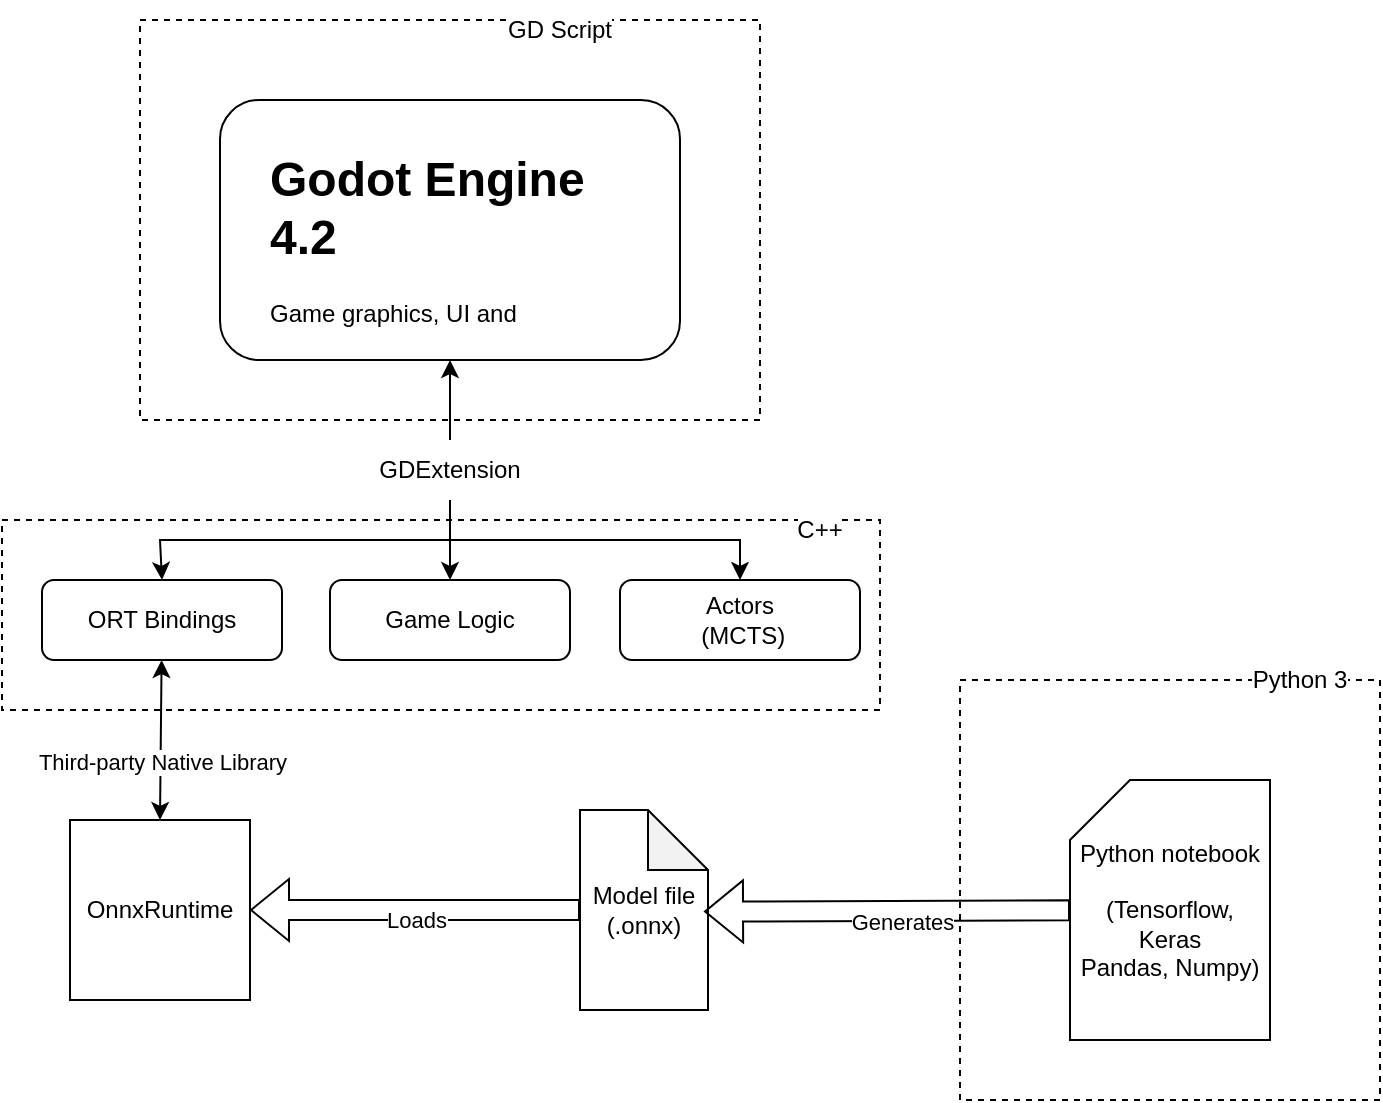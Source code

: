 <mxfile version="24.0.4" type="github">
  <diagram id="C5RBs43oDa-KdzZeNtuy" name="Page-1">
    <mxGraphModel dx="1195" dy="652" grid="1" gridSize="10" guides="1" tooltips="1" connect="1" arrows="1" fold="1" page="1" pageScale="1" pageWidth="827" pageHeight="1169" math="0" shadow="0">
      <root>
        <mxCell id="WIyWlLk6GJQsqaUBKTNV-0" />
        <mxCell id="WIyWlLk6GJQsqaUBKTNV-1" parent="WIyWlLk6GJQsqaUBKTNV-0" />
        <mxCell id="3fGGIHvvaYcJuYXYVN8o-9" value="" style="rounded=0;whiteSpace=wrap;html=1;dashed=1;fillColor=none;" parent="WIyWlLk6GJQsqaUBKTNV-1" vertex="1">
          <mxGeometry x="31" y="290" width="439" height="95" as="geometry" />
        </mxCell>
        <mxCell id="3fGGIHvvaYcJuYXYVN8o-8" value="" style="rounded=0;whiteSpace=wrap;html=1;dashed=1;fillColor=none;" parent="WIyWlLk6GJQsqaUBKTNV-1" vertex="1">
          <mxGeometry x="100" y="40" width="310" height="200" as="geometry" />
        </mxCell>
        <mxCell id="UXDGO51B-JHk0OsEOmkB-0" value="" style="rounded=1;whiteSpace=wrap;html=1;" parent="WIyWlLk6GJQsqaUBKTNV-1" vertex="1">
          <mxGeometry x="140" y="80" width="230" height="130" as="geometry" />
        </mxCell>
        <mxCell id="5fNJd2f6OvmdT7es6ovi-17" value="" style="edgeStyle=orthogonalEdgeStyle;rounded=0;orthogonalLoop=1;jettySize=auto;html=1;" edge="1" parent="WIyWlLk6GJQsqaUBKTNV-1" source="UXDGO51B-JHk0OsEOmkB-10" target="UXDGO51B-JHk0OsEOmkB-23">
          <mxGeometry relative="1" as="geometry" />
        </mxCell>
        <mxCell id="UXDGO51B-JHk0OsEOmkB-10" value="GDExtension&lt;br&gt;" style="text;html=1;strokeColor=none;fillColor=none;align=center;verticalAlign=middle;whiteSpace=wrap;rounded=0;labelBackgroundColor=default;" parent="WIyWlLk6GJQsqaUBKTNV-1" vertex="1">
          <mxGeometry x="225" y="250" width="60" height="30" as="geometry" />
        </mxCell>
        <mxCell id="UXDGO51B-JHk0OsEOmkB-11" value="ORT Bindings" style="rounded=1;whiteSpace=wrap;html=1;" parent="WIyWlLk6GJQsqaUBKTNV-1" vertex="1">
          <mxGeometry x="51" y="320" width="120" height="40" as="geometry" />
        </mxCell>
        <mxCell id="UXDGO51B-JHk0OsEOmkB-21" value="" style="endArrow=classic;html=1;rounded=0;entryX=0.5;entryY=0;entryDx=0;entryDy=0;exitX=0.5;exitY=1;exitDx=0;exitDy=0;" parent="WIyWlLk6GJQsqaUBKTNV-1" source="UXDGO51B-JHk0OsEOmkB-10" target="UXDGO51B-JHk0OsEOmkB-11" edge="1">
          <mxGeometry width="50" height="50" relative="1" as="geometry">
            <mxPoint x="250" y="300" as="sourcePoint" />
            <mxPoint x="231" y="310" as="targetPoint" />
            <Array as="points">
              <mxPoint x="255" y="300" />
              <mxPoint x="110" y="300" />
            </Array>
          </mxGeometry>
        </mxCell>
        <mxCell id="UXDGO51B-JHk0OsEOmkB-22" value="" style="endArrow=classic;html=1;rounded=0;" parent="WIyWlLk6GJQsqaUBKTNV-1" target="UXDGO51B-JHk0OsEOmkB-0" edge="1">
          <mxGeometry width="50" height="50" relative="1" as="geometry">
            <mxPoint x="255" y="250" as="sourcePoint" />
            <mxPoint x="301" y="310" as="targetPoint" />
          </mxGeometry>
        </mxCell>
        <mxCell id="UXDGO51B-JHk0OsEOmkB-23" value="Game Logic" style="rounded=1;whiteSpace=wrap;html=1;" parent="WIyWlLk6GJQsqaUBKTNV-1" vertex="1">
          <mxGeometry x="195" y="320" width="120" height="40" as="geometry" />
        </mxCell>
        <mxCell id="UXDGO51B-JHk0OsEOmkB-24" value="&lt;h1&gt;Godot Engine 4.2&lt;br&gt;&lt;/h1&gt;&lt;div&gt;Game graphics, UI and Networking functionality&lt;/div&gt;" style="text;html=1;strokeColor=none;fillColor=none;spacing=5;spacingTop=-20;whiteSpace=wrap;overflow=hidden;rounded=0;" parent="WIyWlLk6GJQsqaUBKTNV-1" vertex="1">
          <mxGeometry x="160" y="100" width="190" height="95" as="geometry" />
        </mxCell>
        <mxCell id="UXDGO51B-JHk0OsEOmkB-25" value="" style="whiteSpace=wrap;html=1;aspect=fixed;" parent="WIyWlLk6GJQsqaUBKTNV-1" vertex="1">
          <mxGeometry x="65" y="440" width="90" height="90" as="geometry" />
        </mxCell>
        <mxCell id="UXDGO51B-JHk0OsEOmkB-28" value="" style="endArrow=classic;startArrow=classic;html=1;rounded=0;exitX=0.5;exitY=0;exitDx=0;exitDy=0;" parent="WIyWlLk6GJQsqaUBKTNV-1" source="UXDGO51B-JHk0OsEOmkB-25" target="UXDGO51B-JHk0OsEOmkB-11" edge="1">
          <mxGeometry width="50" height="50" relative="1" as="geometry">
            <mxPoint x="181" y="290" as="sourcePoint" />
            <mxPoint x="231" y="240" as="targetPoint" />
          </mxGeometry>
        </mxCell>
        <mxCell id="3fGGIHvvaYcJuYXYVN8o-5" value="&lt;div&gt;Third-party Native Library&lt;/div&gt;" style="edgeLabel;html=1;align=center;verticalAlign=middle;resizable=0;points=[];" parent="UXDGO51B-JHk0OsEOmkB-28" vertex="1" connectable="0">
          <mxGeometry x="-0.262" y="1" relative="1" as="geometry">
            <mxPoint x="1" as="offset" />
          </mxGeometry>
        </mxCell>
        <mxCell id="UXDGO51B-JHk0OsEOmkB-29" value="OnnxRuntime" style="text;html=1;strokeColor=none;fillColor=none;align=center;verticalAlign=middle;whiteSpace=wrap;rounded=0;" parent="WIyWlLk6GJQsqaUBKTNV-1" vertex="1">
          <mxGeometry x="80" y="470" width="60" height="30" as="geometry" />
        </mxCell>
        <mxCell id="3fGGIHvvaYcJuYXYVN8o-3" value="&lt;div&gt;C++&lt;/div&gt;" style="text;html=1;strokeColor=none;fillColor=none;align=center;verticalAlign=middle;whiteSpace=wrap;rounded=0;labelBackgroundColor=default;gradientColor=none;" parent="WIyWlLk6GJQsqaUBKTNV-1" vertex="1">
          <mxGeometry x="410" y="280" width="60" height="30" as="geometry" />
        </mxCell>
        <mxCell id="3fGGIHvvaYcJuYXYVN8o-11" value="GD Script" style="text;html=1;strokeColor=none;fillColor=none;align=center;verticalAlign=middle;whiteSpace=wrap;rounded=0;labelBackgroundColor=default;gradientColor=none;" parent="WIyWlLk6GJQsqaUBKTNV-1" vertex="1">
          <mxGeometry x="280" y="30" width="60" height="30" as="geometry" />
        </mxCell>
        <mxCell id="3fGGIHvvaYcJuYXYVN8o-15" value="Model file&lt;br&gt;(.onnx)" style="shape=note;whiteSpace=wrap;html=1;backgroundOutline=1;darkOpacity=0.05;" parent="WIyWlLk6GJQsqaUBKTNV-1" vertex="1">
          <mxGeometry x="320" y="435" width="64" height="100" as="geometry" />
        </mxCell>
        <mxCell id="3fGGIHvvaYcJuYXYVN8o-19" value="" style="shape=flexArrow;endArrow=classic;html=1;rounded=0;exitX=0;exitY=0.5;exitDx=0;exitDy=0;exitPerimeter=0;entryX=1;entryY=0.5;entryDx=0;entryDy=0;" parent="WIyWlLk6GJQsqaUBKTNV-1" edge="1" source="3fGGIHvvaYcJuYXYVN8o-15">
          <mxGeometry width="50" height="50" relative="1" as="geometry">
            <mxPoint x="251" y="485" as="sourcePoint" />
            <mxPoint x="155" y="485" as="targetPoint" />
          </mxGeometry>
        </mxCell>
        <mxCell id="3fGGIHvvaYcJuYXYVN8o-20" value="Loads" style="edgeLabel;html=1;align=center;verticalAlign=middle;resizable=0;points=[];" parent="3fGGIHvvaYcJuYXYVN8o-19" vertex="1" connectable="0">
          <mxGeometry y="5" relative="1" as="geometry">
            <mxPoint as="offset" />
          </mxGeometry>
        </mxCell>
        <mxCell id="5fNJd2f6OvmdT7es6ovi-0" value="" style="endArrow=classic;html=1;rounded=0;entryX=0.969;entryY=0.508;entryDx=0;entryDy=0;shape=flexArrow;entryPerimeter=0;" edge="1" parent="WIyWlLk6GJQsqaUBKTNV-1" source="5fNJd2f6OvmdT7es6ovi-8" target="3fGGIHvvaYcJuYXYVN8o-15">
          <mxGeometry width="50" height="50" relative="1" as="geometry">
            <mxPoint x="411" y="485" as="sourcePoint" />
            <mxPoint x="315" y="484.66" as="targetPoint" />
          </mxGeometry>
        </mxCell>
        <mxCell id="5fNJd2f6OvmdT7es6ovi-1" value="&lt;div&gt;Generates&lt;/div&gt;" style="edgeLabel;html=1;align=center;verticalAlign=middle;resizable=0;points=[];" vertex="1" connectable="0" parent="5fNJd2f6OvmdT7es6ovi-0">
          <mxGeometry y="5" relative="1" as="geometry">
            <mxPoint x="7" as="offset" />
          </mxGeometry>
        </mxCell>
        <mxCell id="5fNJd2f6OvmdT7es6ovi-3" value="" style="rounded=0;whiteSpace=wrap;html=1;dashed=1;fillColor=none;" vertex="1" parent="WIyWlLk6GJQsqaUBKTNV-1">
          <mxGeometry x="510" y="370" width="210" height="210" as="geometry" />
        </mxCell>
        <mxCell id="5fNJd2f6OvmdT7es6ovi-4" value="Python 3" style="text;html=1;strokeColor=none;fillColor=none;align=center;verticalAlign=middle;whiteSpace=wrap;rounded=0;labelBackgroundColor=default;gradientColor=none;" vertex="1" parent="WIyWlLk6GJQsqaUBKTNV-1">
          <mxGeometry x="650" y="355" width="60" height="30" as="geometry" />
        </mxCell>
        <mxCell id="5fNJd2f6OvmdT7es6ovi-5" value="&lt;div&gt;Actors&lt;/div&gt;&amp;nbsp;(MCTS)" style="rounded=1;whiteSpace=wrap;html=1;" vertex="1" parent="WIyWlLk6GJQsqaUBKTNV-1">
          <mxGeometry x="340" y="320" width="120" height="40" as="geometry" />
        </mxCell>
        <mxCell id="5fNJd2f6OvmdT7es6ovi-6" value="" style="endArrow=classic;html=1;rounded=0;entryX=0.5;entryY=0;entryDx=0;entryDy=0;" edge="1" parent="WIyWlLk6GJQsqaUBKTNV-1" target="5fNJd2f6OvmdT7es6ovi-5">
          <mxGeometry width="50" height="50" relative="1" as="geometry">
            <mxPoint x="250" y="300" as="sourcePoint" />
            <mxPoint x="265" y="330" as="targetPoint" />
            <Array as="points">
              <mxPoint x="400" y="300" />
            </Array>
          </mxGeometry>
        </mxCell>
        <mxCell id="5fNJd2f6OvmdT7es6ovi-8" value="&lt;div&gt;Python notebook&lt;/div&gt;&lt;div&gt;&lt;br&gt;&lt;/div&gt;&lt;div&gt;(Tensorflow, Keras&lt;/div&gt;&lt;div&gt;Pandas, Numpy)&lt;br&gt;&lt;/div&gt;" style="shape=card;whiteSpace=wrap;html=1;" vertex="1" parent="WIyWlLk6GJQsqaUBKTNV-1">
          <mxGeometry x="565" y="420" width="100" height="130" as="geometry" />
        </mxCell>
      </root>
    </mxGraphModel>
  </diagram>
</mxfile>
